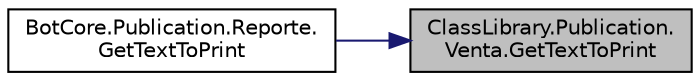 digraph "ClassLibrary.Publication.Venta.GetTextToPrint"
{
 // INTERACTIVE_SVG=YES
 // LATEX_PDF_SIZE
  edge [fontname="Helvetica",fontsize="10",labelfontname="Helvetica",labelfontsize="10"];
  node [fontname="Helvetica",fontsize="10",shape=record];
  rankdir="RL";
  Node1 [label="ClassLibrary.Publication.\lVenta.GetTextToPrint",height=0.2,width=0.4,color="black", fillcolor="grey75", style="filled", fontcolor="black",tooltip="Implementacion del tipo ."];
  Node1 -> Node2 [dir="back",color="midnightblue",fontsize="10",style="solid",fontname="Helvetica"];
  Node2 [label="BotCore.Publication.Reporte.\lGetTextToPrint",height=0.2,width=0.4,color="black", fillcolor="white", style="filled",URL="$classBotCore_1_1Publication_1_1Reporte.html#a450662445fe95ccd1a9fc6ac47f49801",tooltip="Implementacion de ."];
}
